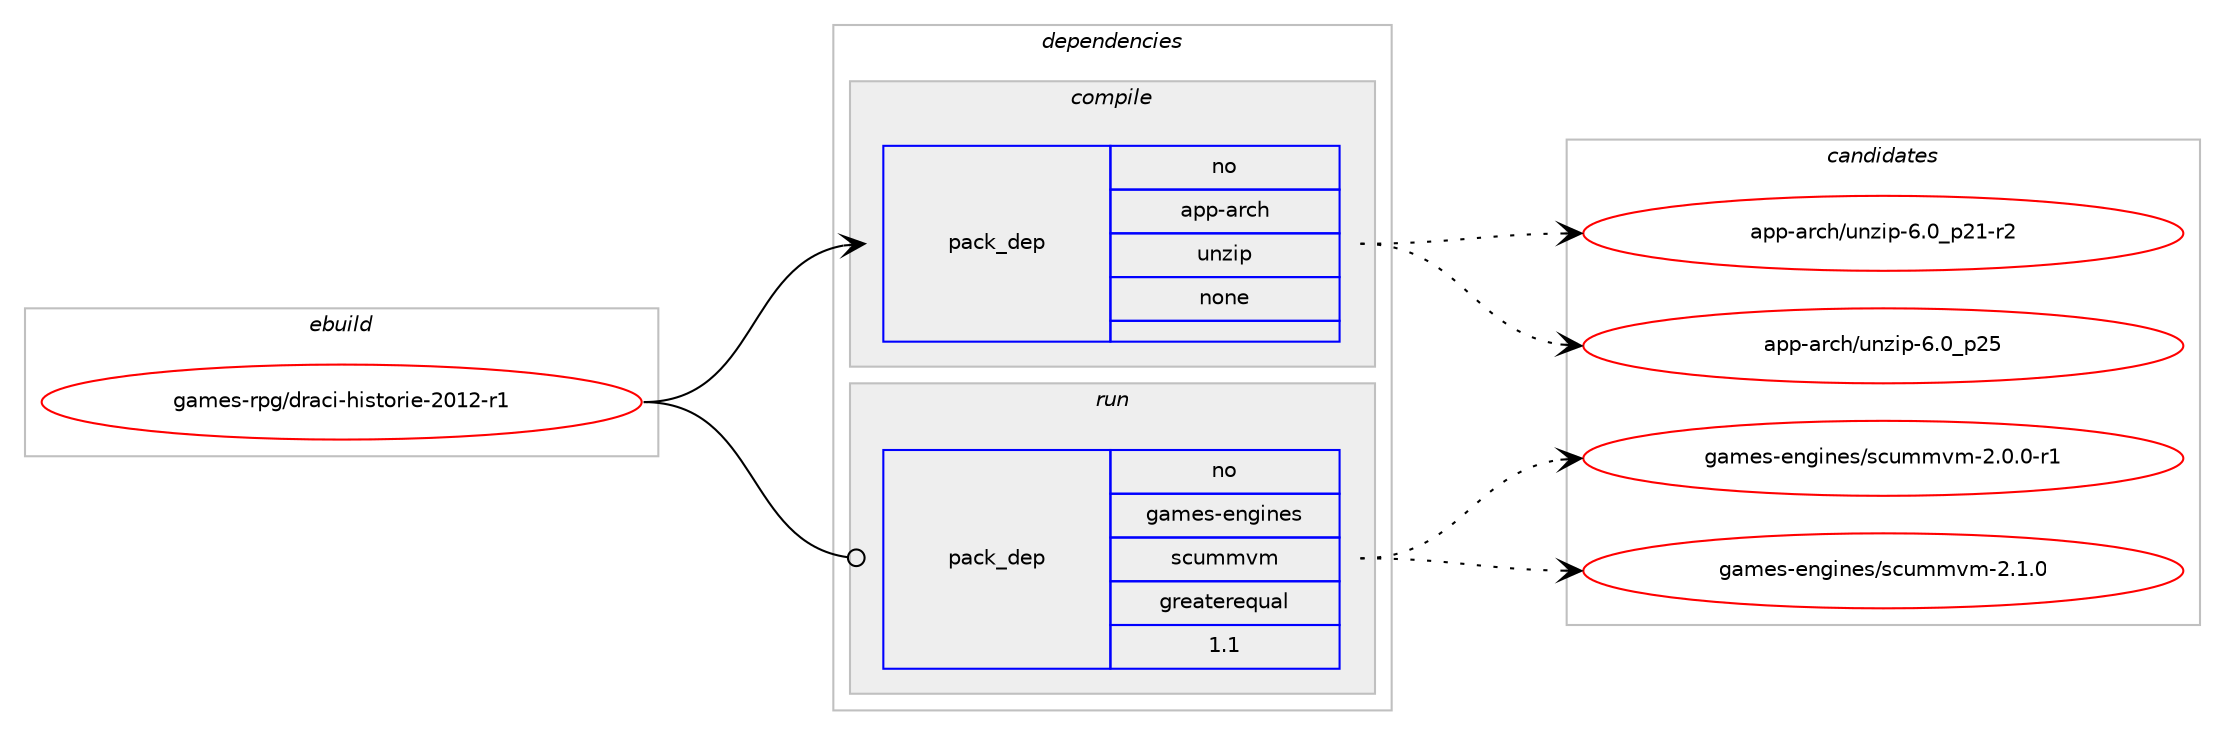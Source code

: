 digraph prolog {

# *************
# Graph options
# *************

newrank=true;
concentrate=true;
compound=true;
graph [rankdir=LR,fontname=Helvetica,fontsize=10,ranksep=1.5];#, ranksep=2.5, nodesep=0.2];
edge  [arrowhead=vee];
node  [fontname=Helvetica,fontsize=10];

# **********
# The ebuild
# **********

subgraph cluster_leftcol {
color=gray;
rank=same;
label=<<i>ebuild</i>>;
id [label="games-rpg/draci-historie-2012-r1", color=red, width=4, href="../games-rpg/draci-historie-2012-r1.svg"];
}

# ****************
# The dependencies
# ****************

subgraph cluster_midcol {
color=gray;
label=<<i>dependencies</i>>;
subgraph cluster_compile {
fillcolor="#eeeeee";
style=filled;
label=<<i>compile</i>>;
subgraph pack544829 {
dependency742431 [label=<<TABLE BORDER="0" CELLBORDER="1" CELLSPACING="0" CELLPADDING="4" WIDTH="220"><TR><TD ROWSPAN="6" CELLPADDING="30">pack_dep</TD></TR><TR><TD WIDTH="110">no</TD></TR><TR><TD>app-arch</TD></TR><TR><TD>unzip</TD></TR><TR><TD>none</TD></TR><TR><TD></TD></TR></TABLE>>, shape=none, color=blue];
}
id:e -> dependency742431:w [weight=20,style="solid",arrowhead="vee"];
}
subgraph cluster_compileandrun {
fillcolor="#eeeeee";
style=filled;
label=<<i>compile and run</i>>;
}
subgraph cluster_run {
fillcolor="#eeeeee";
style=filled;
label=<<i>run</i>>;
subgraph pack544830 {
dependency742432 [label=<<TABLE BORDER="0" CELLBORDER="1" CELLSPACING="0" CELLPADDING="4" WIDTH="220"><TR><TD ROWSPAN="6" CELLPADDING="30">pack_dep</TD></TR><TR><TD WIDTH="110">no</TD></TR><TR><TD>games-engines</TD></TR><TR><TD>scummvm</TD></TR><TR><TD>greaterequal</TD></TR><TR><TD>1.1</TD></TR></TABLE>>, shape=none, color=blue];
}
id:e -> dependency742432:w [weight=20,style="solid",arrowhead="odot"];
}
}

# **************
# The candidates
# **************

subgraph cluster_choices {
rank=same;
color=gray;
label=<<i>candidates</i>>;

subgraph choice544829 {
color=black;
nodesep=1;
choice9711211245971149910447117110122105112455446489511250494511450 [label="app-arch/unzip-6.0_p21-r2", color=red, width=4,href="../app-arch/unzip-6.0_p21-r2.svg"];
choice971121124597114991044711711012210511245544648951125053 [label="app-arch/unzip-6.0_p25", color=red, width=4,href="../app-arch/unzip-6.0_p25.svg"];
dependency742431:e -> choice9711211245971149910447117110122105112455446489511250494511450:w [style=dotted,weight="100"];
dependency742431:e -> choice971121124597114991044711711012210511245544648951125053:w [style=dotted,weight="100"];
}
subgraph choice544830 {
color=black;
nodesep=1;
choice103971091011154510111010310511010111547115991171091091181094550464846484511449 [label="games-engines/scummvm-2.0.0-r1", color=red, width=4,href="../games-engines/scummvm-2.0.0-r1.svg"];
choice10397109101115451011101031051101011154711599117109109118109455046494648 [label="games-engines/scummvm-2.1.0", color=red, width=4,href="../games-engines/scummvm-2.1.0.svg"];
dependency742432:e -> choice103971091011154510111010310511010111547115991171091091181094550464846484511449:w [style=dotted,weight="100"];
dependency742432:e -> choice10397109101115451011101031051101011154711599117109109118109455046494648:w [style=dotted,weight="100"];
}
}

}
